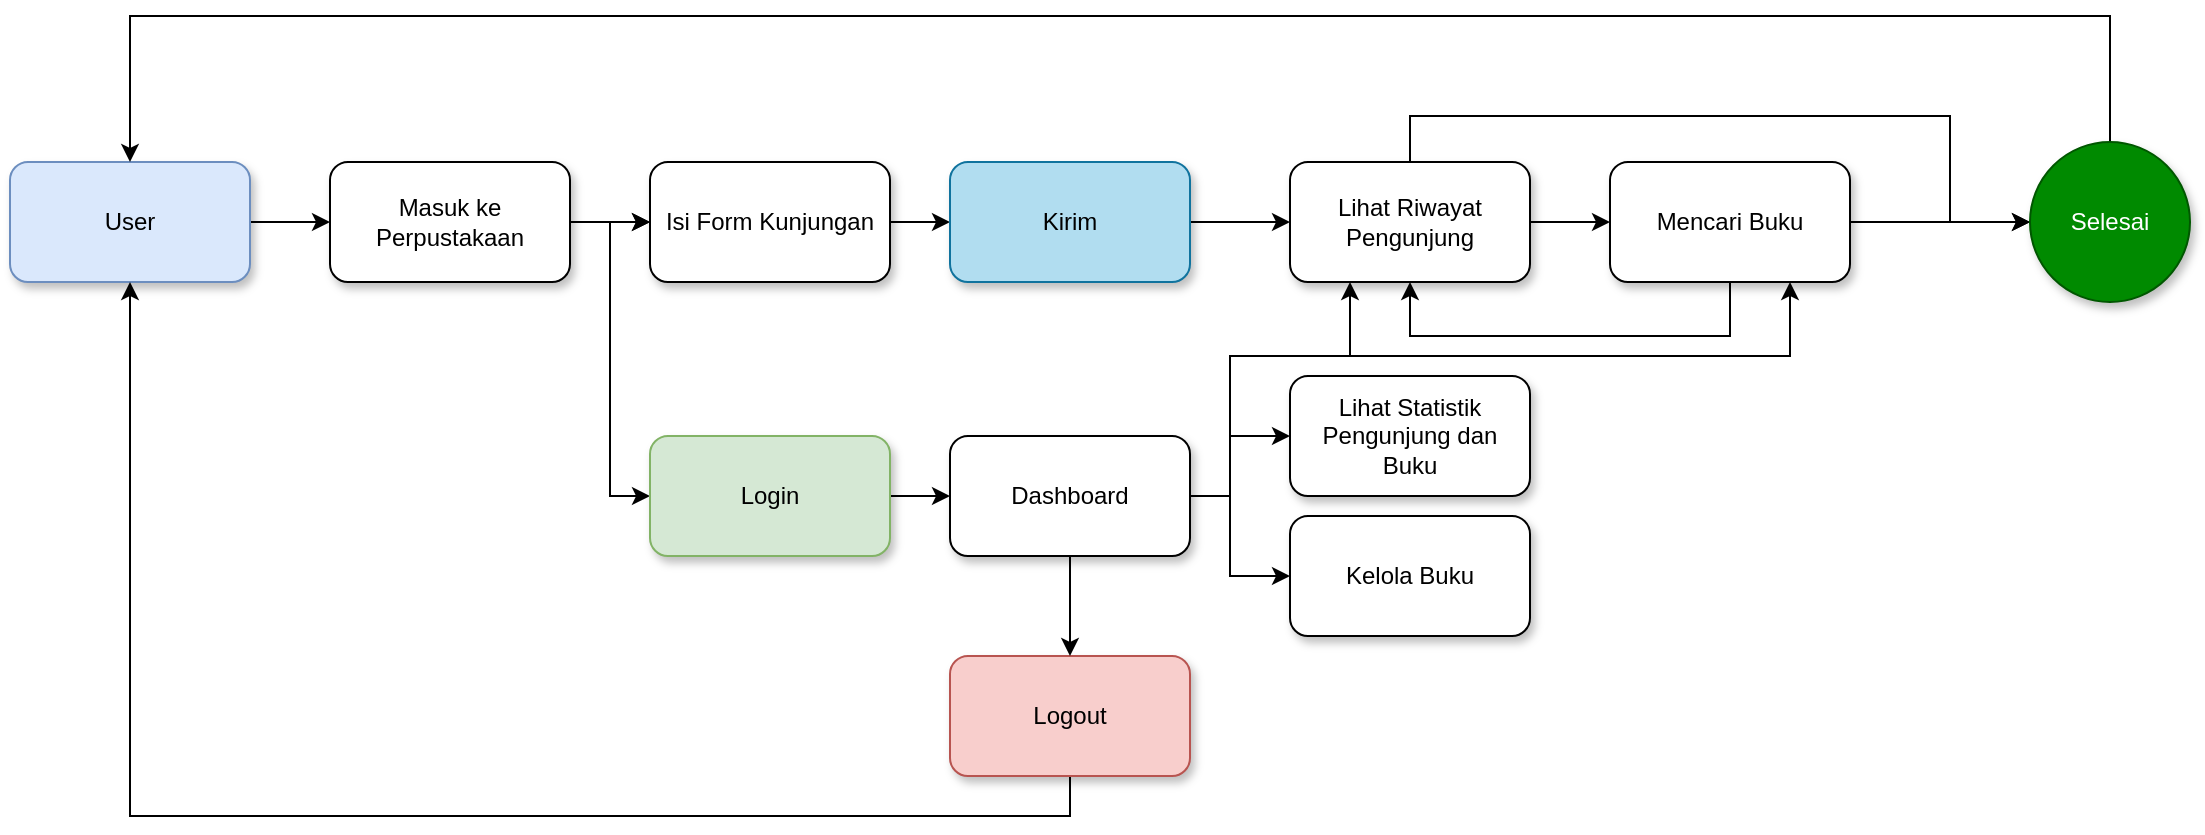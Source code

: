 <mxfile version="22.1.21" type="github">
  <diagram name="Page-1" id="S0RyMMKHgEOpjeWuO68h">
    <mxGraphModel dx="926" dy="503" grid="1" gridSize="10" guides="1" tooltips="1" connect="1" arrows="1" fold="1" page="1" pageScale="1" pageWidth="1169" pageHeight="827" math="0" shadow="0">
      <root>
        <mxCell id="0" />
        <mxCell id="1" parent="0" />
        <mxCell id="ep44QksUu1YwrLeQQn0t-4" value="" style="edgeStyle=orthogonalEdgeStyle;rounded=0;orthogonalLoop=1;jettySize=auto;html=1;" parent="1" source="ep44QksUu1YwrLeQQn0t-2" target="ep44QksUu1YwrLeQQn0t-3" edge="1">
          <mxGeometry relative="1" as="geometry" />
        </mxCell>
        <mxCell id="ep44QksUu1YwrLeQQn0t-2" value="User" style="rounded=1;whiteSpace=wrap;html=1;shadow=1;fillColor=#dae8fc;strokeColor=#6c8ebf;" parent="1" vertex="1">
          <mxGeometry x="30" y="383" width="120" height="60" as="geometry" />
        </mxCell>
        <mxCell id="ep44QksUu1YwrLeQQn0t-6" value="" style="edgeStyle=orthogonalEdgeStyle;rounded=0;orthogonalLoop=1;jettySize=auto;html=1;" parent="1" source="ep44QksUu1YwrLeQQn0t-3" target="ep44QksUu1YwrLeQQn0t-5" edge="1">
          <mxGeometry relative="1" as="geometry" />
        </mxCell>
        <mxCell id="ep44QksUu1YwrLeQQn0t-28" value="" style="edgeStyle=orthogonalEdgeStyle;rounded=0;orthogonalLoop=1;jettySize=auto;html=1;fontFamily=Helvetica;fontSize=12;fontColor=default;" parent="1" source="ep44QksUu1YwrLeQQn0t-3" target="ep44QksUu1YwrLeQQn0t-5" edge="1">
          <mxGeometry relative="1" as="geometry" />
        </mxCell>
        <mxCell id="ep44QksUu1YwrLeQQn0t-31" value="" style="edgeStyle=orthogonalEdgeStyle;rounded=0;orthogonalLoop=1;jettySize=auto;html=1;fontFamily=Helvetica;fontSize=12;fontColor=default;entryX=0;entryY=0.5;entryDx=0;entryDy=0;" parent="1" source="ep44QksUu1YwrLeQQn0t-3" target="ep44QksUu1YwrLeQQn0t-30" edge="1">
          <mxGeometry relative="1" as="geometry">
            <Array as="points">
              <mxPoint x="330" y="413" />
              <mxPoint x="330" y="550" />
            </Array>
          </mxGeometry>
        </mxCell>
        <mxCell id="ep44QksUu1YwrLeQQn0t-3" value="Masuk ke Perpustakaan" style="rounded=1;whiteSpace=wrap;html=1;shadow=1;" parent="1" vertex="1">
          <mxGeometry x="190" y="383" width="120" height="60" as="geometry" />
        </mxCell>
        <mxCell id="ep44QksUu1YwrLeQQn0t-25" value="" style="edgeStyle=orthogonalEdgeStyle;rounded=0;orthogonalLoop=1;jettySize=auto;html=1;fontFamily=Helvetica;fontSize=12;fontColor=default;" parent="1" source="ep44QksUu1YwrLeQQn0t-5" target="ep44QksUu1YwrLeQQn0t-24" edge="1">
          <mxGeometry relative="1" as="geometry" />
        </mxCell>
        <mxCell id="ep44QksUu1YwrLeQQn0t-5" value="Isi Form Kunjungan" style="whiteSpace=wrap;html=1;rounded=1;shadow=1;" parent="1" vertex="1">
          <mxGeometry x="350" y="383" width="120" height="60" as="geometry" />
        </mxCell>
        <mxCell id="ep44QksUu1YwrLeQQn0t-12" value="" style="edgeStyle=orthogonalEdgeStyle;rounded=0;orthogonalLoop=1;jettySize=auto;html=1;" parent="1" source="ep44QksUu1YwrLeQQn0t-7" target="ep44QksUu1YwrLeQQn0t-11" edge="1">
          <mxGeometry relative="1" as="geometry" />
        </mxCell>
        <mxCell id="ep44QksUu1YwrLeQQn0t-16" style="rounded=0;orthogonalLoop=1;jettySize=auto;html=1;exitX=0.5;exitY=0;exitDx=0;exitDy=0;entryX=0;entryY=0.5;entryDx=0;entryDy=0;edgeStyle=orthogonalEdgeStyle;" parent="1" source="ep44QksUu1YwrLeQQn0t-7" target="ep44QksUu1YwrLeQQn0t-15" edge="1">
          <mxGeometry relative="1" as="geometry">
            <mxPoint x="1030" y="410" as="targetPoint" />
            <Array as="points">
              <mxPoint x="730" y="360" />
              <mxPoint x="1000" y="360" />
              <mxPoint x="1000" y="413" />
            </Array>
          </mxGeometry>
        </mxCell>
        <mxCell id="ep44QksUu1YwrLeQQn0t-7" value="Lihat Riwayat Pengunjung" style="whiteSpace=wrap;html=1;rounded=1;shadow=1;" parent="1" vertex="1">
          <mxGeometry x="670" y="383" width="120" height="60" as="geometry" />
        </mxCell>
        <mxCell id="ep44QksUu1YwrLeQQn0t-17" style="edgeStyle=orthogonalEdgeStyle;rounded=0;orthogonalLoop=1;jettySize=auto;html=1;entryX=0;entryY=0.5;entryDx=0;entryDy=0;" parent="1" source="ep44QksUu1YwrLeQQn0t-11" target="ep44QksUu1YwrLeQQn0t-15" edge="1">
          <mxGeometry relative="1" as="geometry" />
        </mxCell>
        <mxCell id="ep44QksUu1YwrLeQQn0t-18" style="edgeStyle=orthogonalEdgeStyle;rounded=0;orthogonalLoop=1;jettySize=auto;html=1;exitX=0.5;exitY=1;exitDx=0;exitDy=0;entryX=0.5;entryY=1;entryDx=0;entryDy=0;" parent="1" source="ep44QksUu1YwrLeQQn0t-11" target="ep44QksUu1YwrLeQQn0t-7" edge="1">
          <mxGeometry relative="1" as="geometry">
            <mxPoint x="730" y="460" as="targetPoint" />
            <Array as="points">
              <mxPoint x="890" y="470" />
              <mxPoint x="730" y="470" />
            </Array>
          </mxGeometry>
        </mxCell>
        <mxCell id="ep44QksUu1YwrLeQQn0t-11" value="Mencari Buku" style="whiteSpace=wrap;html=1;rounded=1;shadow=1;" parent="1" vertex="1">
          <mxGeometry x="830" y="383" width="120" height="60" as="geometry" />
        </mxCell>
        <mxCell id="ep44QksUu1YwrLeQQn0t-19" style="edgeStyle=orthogonalEdgeStyle;rounded=0;orthogonalLoop=1;jettySize=auto;html=1;entryX=0.5;entryY=0;entryDx=0;entryDy=0;" parent="1" source="ep44QksUu1YwrLeQQn0t-15" target="ep44QksUu1YwrLeQQn0t-2" edge="1">
          <mxGeometry relative="1" as="geometry">
            <Array as="points">
              <mxPoint x="1080" y="310" />
              <mxPoint x="90" y="310" />
            </Array>
          </mxGeometry>
        </mxCell>
        <mxCell id="ep44QksUu1YwrLeQQn0t-15" value="Selesai" style="ellipse;whiteSpace=wrap;html=1;aspect=fixed;shadow=1;fillColor=#008a00;strokeColor=#005700;fontColor=#ffffff;" parent="1" vertex="1">
          <mxGeometry x="1040" y="373" width="80" height="80" as="geometry" />
        </mxCell>
        <mxCell id="ep44QksUu1YwrLeQQn0t-26" value="" style="edgeStyle=orthogonalEdgeStyle;rounded=0;orthogonalLoop=1;jettySize=auto;html=1;fontFamily=Helvetica;fontSize=12;fontColor=default;" parent="1" source="ep44QksUu1YwrLeQQn0t-24" target="ep44QksUu1YwrLeQQn0t-7" edge="1">
          <mxGeometry relative="1" as="geometry" />
        </mxCell>
        <mxCell id="ep44QksUu1YwrLeQQn0t-24" value="Kirim" style="whiteSpace=wrap;html=1;rounded=1;shadow=1;fillColor=#b1ddf0;strokeColor=#10739e;" parent="1" vertex="1">
          <mxGeometry x="500" y="383" width="120" height="60" as="geometry" />
        </mxCell>
        <mxCell id="fVC5knSUFMsPhANDJoTB-3" value="" style="edgeStyle=orthogonalEdgeStyle;rounded=0;orthogonalLoop=1;jettySize=auto;html=1;" edge="1" parent="1" source="ep44QksUu1YwrLeQQn0t-30" target="fVC5knSUFMsPhANDJoTB-2">
          <mxGeometry relative="1" as="geometry" />
        </mxCell>
        <mxCell id="ep44QksUu1YwrLeQQn0t-30" value="Login" style="rounded=1;whiteSpace=wrap;html=1;shadow=1;strokeColor=#82b366;align=center;verticalAlign=middle;fontFamily=Helvetica;fontSize=12;fillColor=#d5e8d4;" parent="1" vertex="1">
          <mxGeometry x="350" y="520" width="120" height="60" as="geometry" />
        </mxCell>
        <mxCell id="ep44QksUu1YwrLeQQn0t-37" value="Lihat Statistik Pengunjung dan Buku" style="rounded=1;whiteSpace=wrap;html=1;shadow=1;strokeColor=default;align=center;verticalAlign=middle;fontFamily=Helvetica;fontSize=12;fontColor=default;fillColor=default;" parent="1" vertex="1">
          <mxGeometry x="670" y="490" width="120" height="60" as="geometry" />
        </mxCell>
        <mxCell id="ep44QksUu1YwrLeQQn0t-40" value="Kelola Buku" style="rounded=1;whiteSpace=wrap;html=1;shadow=1;strokeColor=default;align=center;verticalAlign=middle;fontFamily=Helvetica;fontSize=12;fontColor=default;fillColor=default;" parent="1" vertex="1">
          <mxGeometry x="670" y="560" width="120" height="60" as="geometry" />
        </mxCell>
        <mxCell id="ep44QksUu1YwrLeQQn0t-47" style="edgeStyle=orthogonalEdgeStyle;rounded=0;orthogonalLoop=1;jettySize=auto;html=1;entryX=0.5;entryY=1;entryDx=0;entryDy=0;fontFamily=Helvetica;fontSize=12;fontColor=default;exitX=0.5;exitY=1;exitDx=0;exitDy=0;" parent="1" source="ep44QksUu1YwrLeQQn0t-45" target="ep44QksUu1YwrLeQQn0t-2" edge="1">
          <mxGeometry relative="1" as="geometry" />
        </mxCell>
        <mxCell id="ep44QksUu1YwrLeQQn0t-45" value="Logout" style="rounded=1;whiteSpace=wrap;html=1;shadow=1;strokeColor=#b85450;align=center;verticalAlign=middle;fontFamily=Helvetica;fontSize=12;fillColor=#f8cecc;" parent="1" vertex="1">
          <mxGeometry x="500" y="630" width="120" height="60" as="geometry" />
        </mxCell>
        <mxCell id="fVC5knSUFMsPhANDJoTB-4" style="edgeStyle=orthogonalEdgeStyle;rounded=0;orthogonalLoop=1;jettySize=auto;html=1;entryX=0;entryY=0.5;entryDx=0;entryDy=0;" edge="1" parent="1" source="fVC5knSUFMsPhANDJoTB-2" target="ep44QksUu1YwrLeQQn0t-37">
          <mxGeometry relative="1" as="geometry">
            <Array as="points">
              <mxPoint x="640" y="550" />
              <mxPoint x="640" y="520" />
            </Array>
          </mxGeometry>
        </mxCell>
        <mxCell id="fVC5knSUFMsPhANDJoTB-5" style="edgeStyle=orthogonalEdgeStyle;rounded=0;orthogonalLoop=1;jettySize=auto;html=1;entryX=0;entryY=0.5;entryDx=0;entryDy=0;" edge="1" parent="1" source="fVC5knSUFMsPhANDJoTB-2" target="ep44QksUu1YwrLeQQn0t-40">
          <mxGeometry relative="1" as="geometry">
            <Array as="points">
              <mxPoint x="640" y="550" />
              <mxPoint x="640" y="590" />
            </Array>
          </mxGeometry>
        </mxCell>
        <mxCell id="fVC5knSUFMsPhANDJoTB-6" style="edgeStyle=orthogonalEdgeStyle;rounded=0;orthogonalLoop=1;jettySize=auto;html=1;entryX=0.5;entryY=0;entryDx=0;entryDy=0;" edge="1" parent="1" source="fVC5knSUFMsPhANDJoTB-2" target="ep44QksUu1YwrLeQQn0t-45">
          <mxGeometry relative="1" as="geometry" />
        </mxCell>
        <mxCell id="fVC5knSUFMsPhANDJoTB-7" style="edgeStyle=orthogonalEdgeStyle;rounded=0;orthogonalLoop=1;jettySize=auto;html=1;entryX=0.25;entryY=1;entryDx=0;entryDy=0;" edge="1" parent="1" source="fVC5knSUFMsPhANDJoTB-2" target="ep44QksUu1YwrLeQQn0t-7">
          <mxGeometry relative="1" as="geometry">
            <Array as="points">
              <mxPoint x="640" y="550" />
              <mxPoint x="640" y="480" />
              <mxPoint x="700" y="480" />
            </Array>
          </mxGeometry>
        </mxCell>
        <mxCell id="fVC5knSUFMsPhANDJoTB-8" style="edgeStyle=orthogonalEdgeStyle;rounded=0;orthogonalLoop=1;jettySize=auto;html=1;entryX=0.75;entryY=1;entryDx=0;entryDy=0;" edge="1" parent="1" source="fVC5knSUFMsPhANDJoTB-2" target="ep44QksUu1YwrLeQQn0t-11">
          <mxGeometry relative="1" as="geometry">
            <Array as="points">
              <mxPoint x="640" y="550" />
              <mxPoint x="640" y="480" />
              <mxPoint x="920" y="480" />
            </Array>
          </mxGeometry>
        </mxCell>
        <mxCell id="fVC5knSUFMsPhANDJoTB-2" value="Dashboard" style="rounded=1;whiteSpace=wrap;html=1;shadow=1;align=center;verticalAlign=middle;fontFamily=Helvetica;fontSize=12;" vertex="1" parent="1">
          <mxGeometry x="500" y="520" width="120" height="60" as="geometry" />
        </mxCell>
      </root>
    </mxGraphModel>
  </diagram>
</mxfile>

